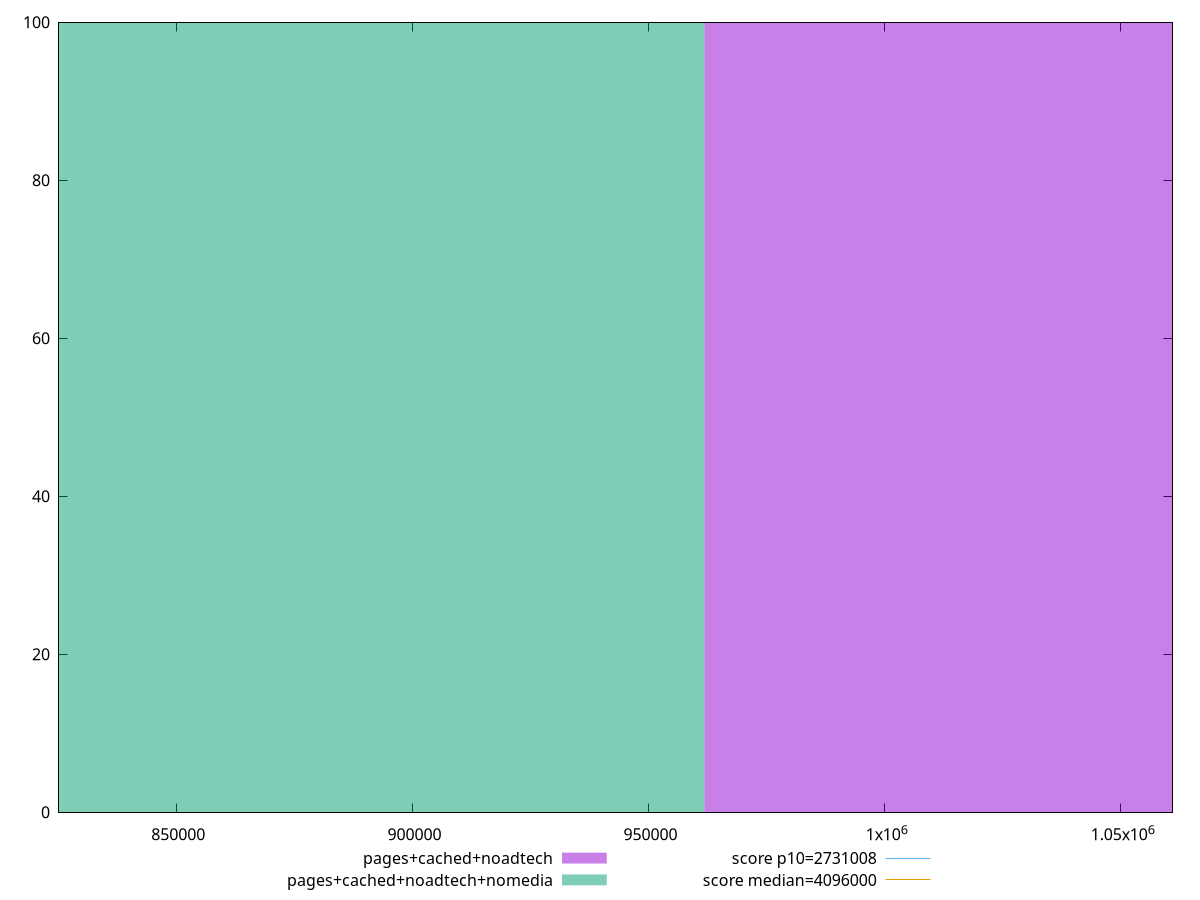 reset

$pagesCachedNoadtech <<EOF
1099211.4953907642 100
EOF

$pagesCachedNoadtechNomedia <<EOF
824408.6215430731 100
EOF

set key outside below
set boxwidth 274802.87384769105
set xrange [825153:1060955]
set yrange [0:100]
set trange [0:100]
set style fill transparent solid 0.5 noborder

set parametric
set terminal svg size 640, 500 enhanced background rgb 'white'
set output "report_00023_2021-02-20T12:14:57.249Z/total-byte-weight/comparison/histogram/2_vs_3.svg"

plot $pagesCachedNoadtech title "pages+cached+noadtech" with boxes, \
     $pagesCachedNoadtechNomedia title "pages+cached+noadtech+nomedia" with boxes, \
     2731008,t title "score p10=2731008", \
     4096000,t title "score median=4096000"

reset

